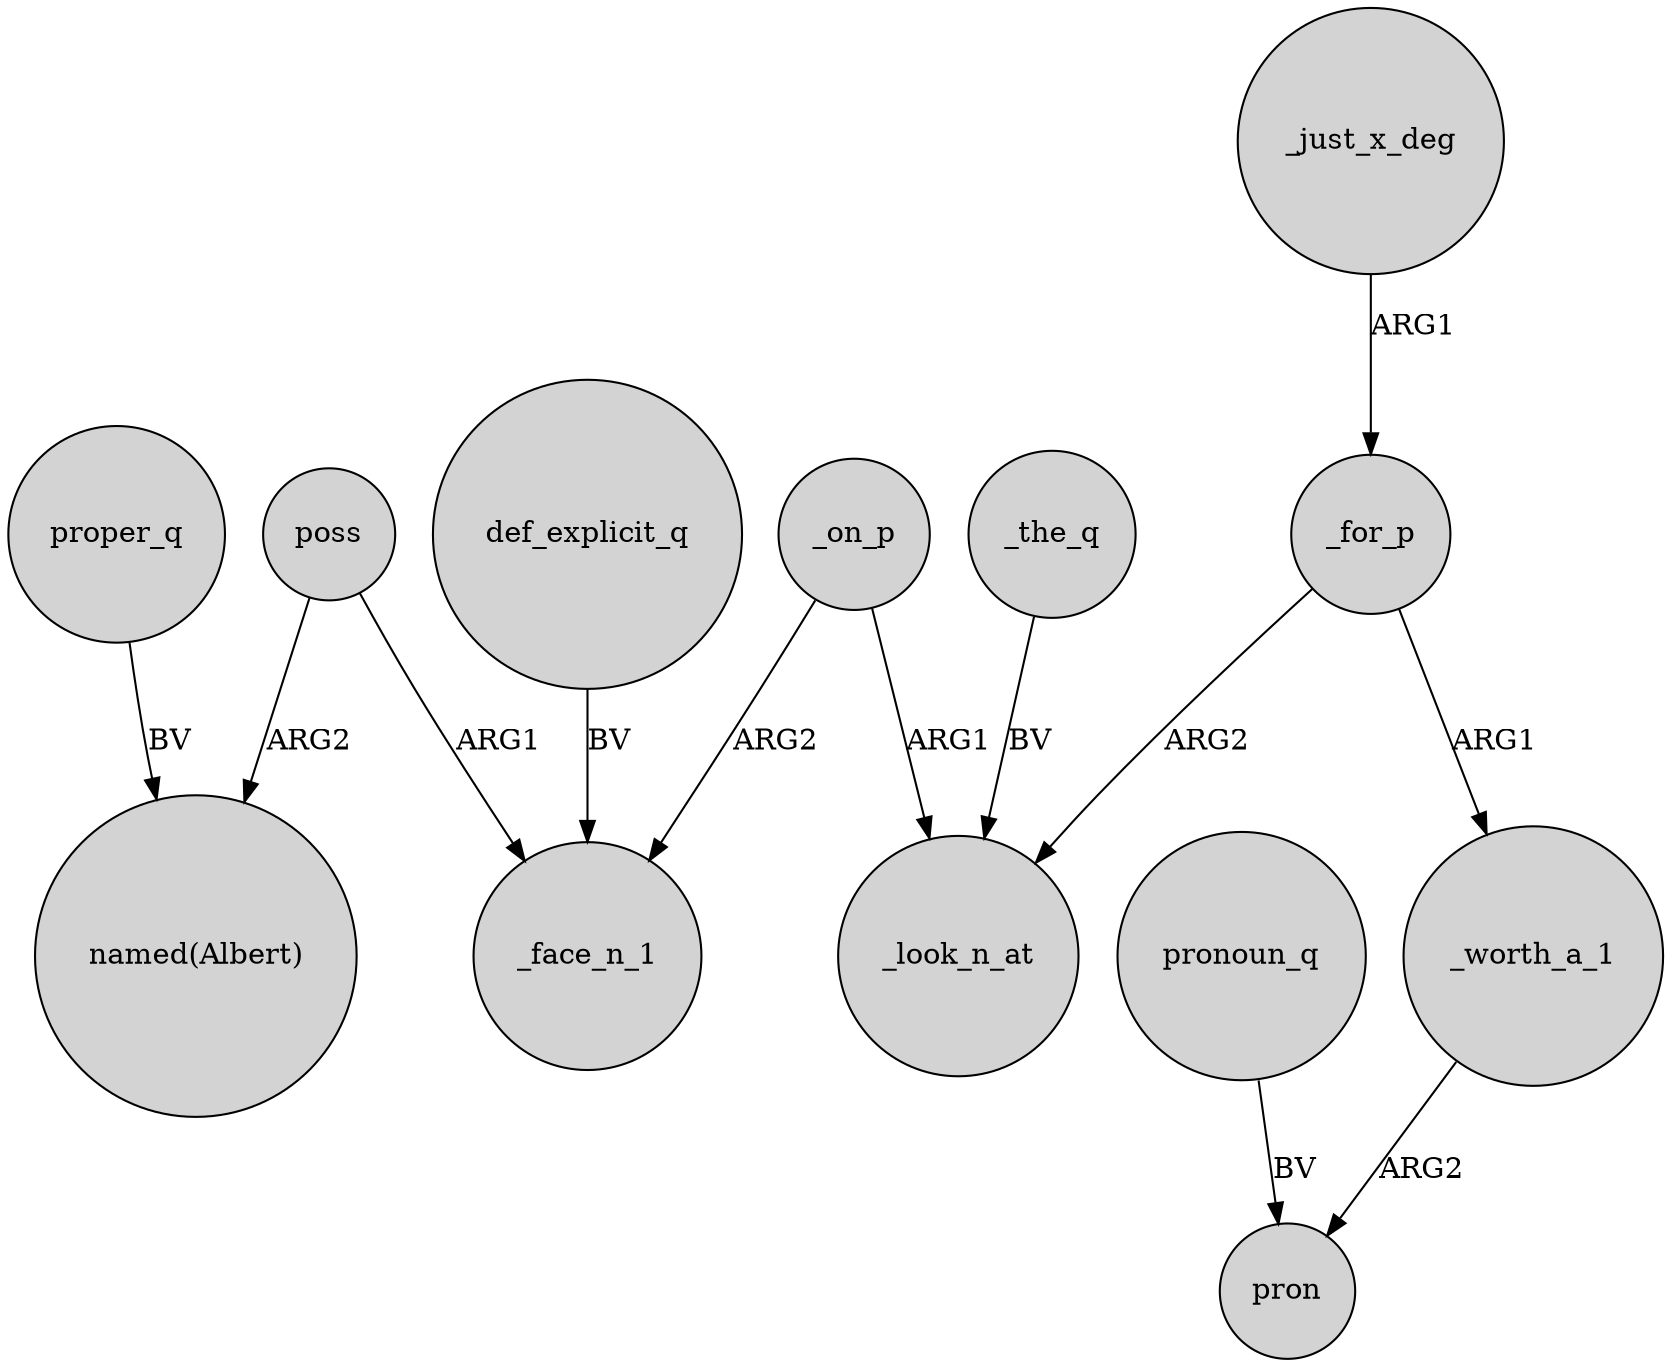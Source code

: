 digraph {
	node [shape=circle style=filled]
	_on_p -> _face_n_1 [label=ARG2]
	_for_p -> _look_n_at [label=ARG2]
	poss -> _face_n_1 [label=ARG1]
	_for_p -> _worth_a_1 [label=ARG1]
	_worth_a_1 -> pron [label=ARG2]
	poss -> "named(Albert)" [label=ARG2]
	def_explicit_q -> _face_n_1 [label=BV]
	_the_q -> _look_n_at [label=BV]
	_just_x_deg -> _for_p [label=ARG1]
	proper_q -> "named(Albert)" [label=BV]
	_on_p -> _look_n_at [label=ARG1]
	pronoun_q -> pron [label=BV]
}
